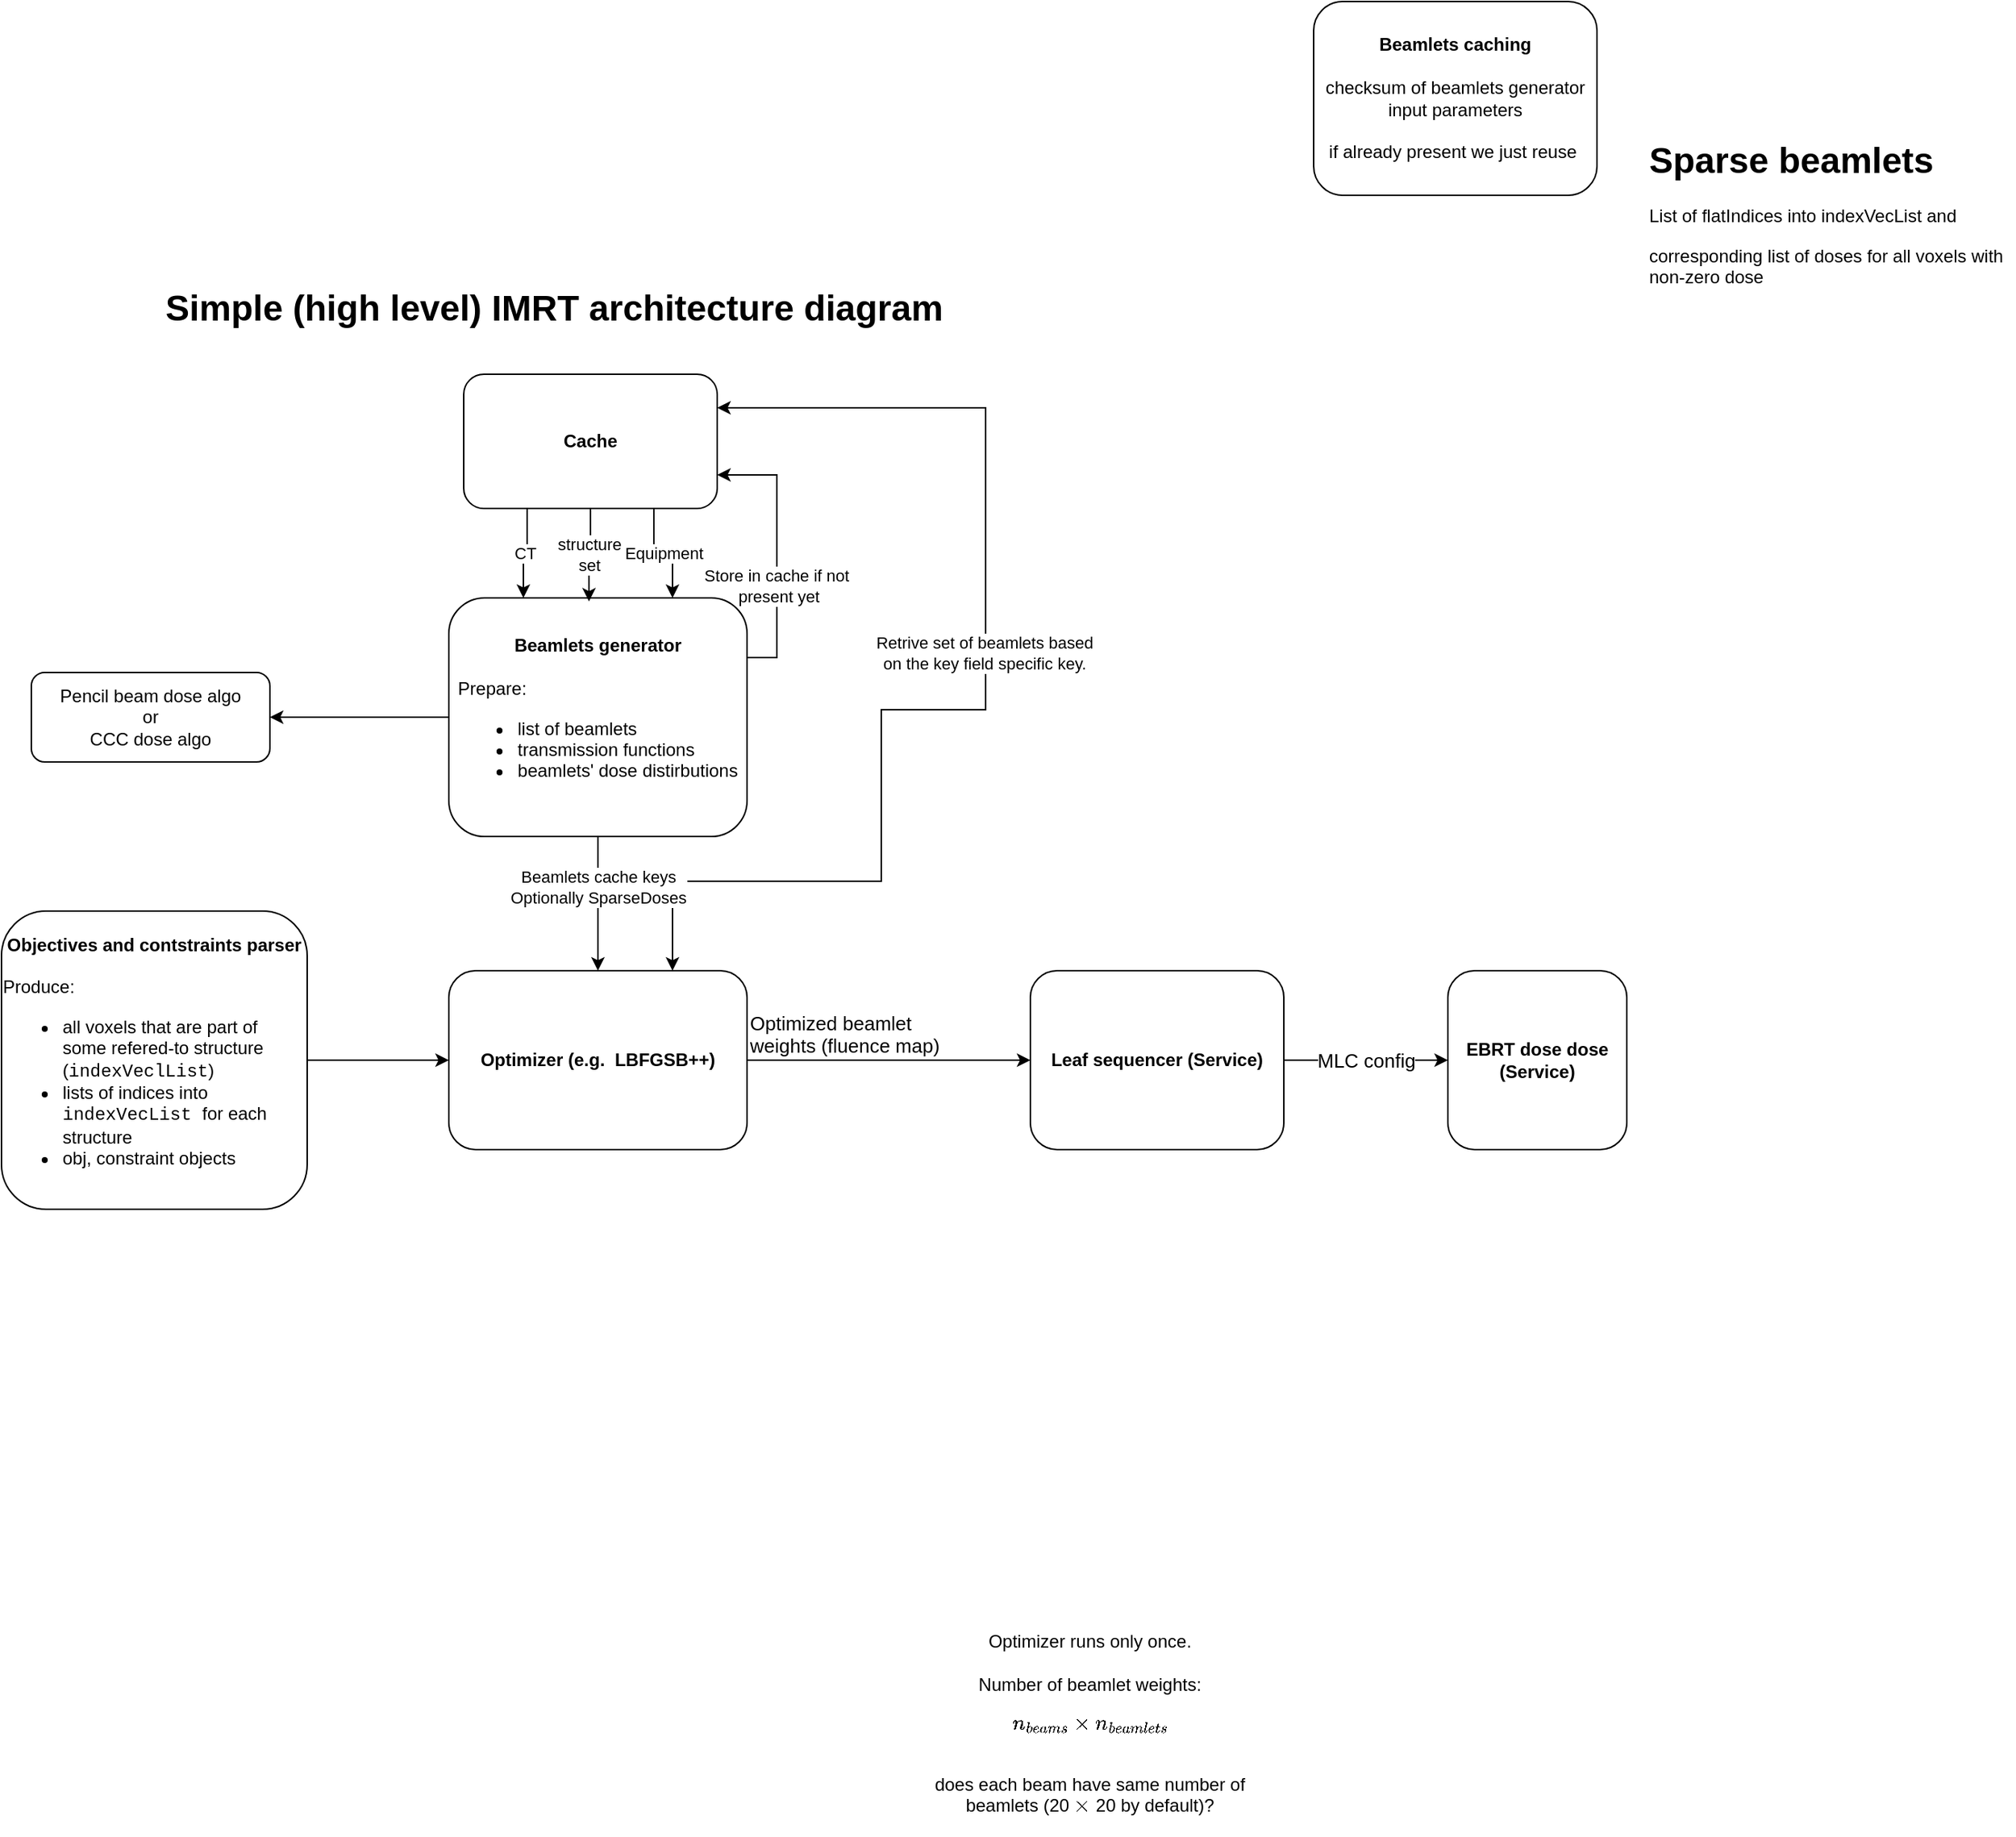 <mxfile version="17.4.2" type="device"><diagram id="Ul4whgZRuuseJkxmj0bC" name="Page-1"><mxGraphModel dx="2249" dy="2026" grid="1" gridSize="10" guides="1" tooltips="1" connect="1" arrows="1" fold="1" page="1" pageScale="1" pageWidth="827" pageHeight="1169" math="1" shadow="0"><root><mxCell id="0"/><mxCell id="1" parent="0"/><mxCell id="jKE9qSZC0ArLe0kZFRJk-13" style="edgeStyle=orthogonalEdgeStyle;rounded=0;orthogonalLoop=1;jettySize=auto;html=1;exitX=1;exitY=0.25;exitDx=0;exitDy=0;entryX=1;entryY=0.75;entryDx=0;entryDy=0;" parent="1" source="jKE9qSZC0ArLe0kZFRJk-2" target="jKE9qSZC0ArLe0kZFRJk-19" edge="1"><mxGeometry relative="1" as="geometry"/></mxCell><mxCell id="jKE9qSZC0ArLe0kZFRJk-14" value="Store in cache if not&amp;nbsp;&lt;br&gt;present yet" style="edgeLabel;html=1;align=center;verticalAlign=middle;resizable=0;points=[];" parent="jKE9qSZC0ArLe0kZFRJk-13" vertex="1" connectable="0"><mxGeometry x="-0.244" y="-1" relative="1" as="geometry"><mxPoint y="1" as="offset"/></mxGeometry></mxCell><mxCell id="ewnCOvOGds8RvKURDkEr-2" value="" style="edgeStyle=orthogonalEdgeStyle;rounded=0;orthogonalLoop=1;jettySize=auto;html=1;" edge="1" parent="1" source="jKE9qSZC0ArLe0kZFRJk-2" target="ewnCOvOGds8RvKURDkEr-1"><mxGeometry relative="1" as="geometry"/></mxCell><mxCell id="jKE9qSZC0ArLe0kZFRJk-2" value="&lt;b&gt;Beamlets generator&lt;/b&gt;&lt;br&gt;&lt;br&gt;&lt;div style=&quot;text-align: left&quot;&gt;&lt;span&gt;Prepare:&lt;/span&gt;&lt;/div&gt;&lt;ul&gt;&lt;li style=&quot;text-align: left&quot;&gt;list of beamlets&lt;/li&gt;&lt;li style=&quot;text-align: left&quot;&gt;transmission functions&lt;/li&gt;&lt;li style=&quot;text-align: left&quot;&gt;beamlets' dose distirbutions&lt;/li&gt;&lt;/ul&gt;" style="rounded=1;whiteSpace=wrap;html=1;verticalAlign=middle;" parent="1" vertex="1"><mxGeometry x="140" y="190" width="200" height="160" as="geometry"/></mxCell><mxCell id="jKE9qSZC0ArLe0kZFRJk-23" value="" style="edgeStyle=orthogonalEdgeStyle;rounded=0;orthogonalLoop=1;jettySize=auto;html=1;startArrow=classic;startFill=1;endArrow=none;endFill=0;" parent="1" source="jKE9qSZC0ArLe0kZFRJk-3" target="jKE9qSZC0ArLe0kZFRJk-22" edge="1"><mxGeometry relative="1" as="geometry"/></mxCell><mxCell id="jKE9qSZC0ArLe0kZFRJk-3" value="&lt;b&gt;Optimizer (e.g.&amp;nbsp; LBFGSB++)&lt;/b&gt;" style="rounded=1;whiteSpace=wrap;html=1;verticalAlign=middle;" parent="1" vertex="1"><mxGeometry x="140" y="440" width="200" height="120" as="geometry"/></mxCell><mxCell id="jKE9qSZC0ArLe0kZFRJk-16" style="edgeStyle=orthogonalEdgeStyle;rounded=0;orthogonalLoop=1;jettySize=auto;html=1;exitX=1;exitY=0.25;exitDx=0;exitDy=0;entryX=0.75;entryY=0;entryDx=0;entryDy=0;startArrow=classic;startFill=1;" parent="1" source="jKE9qSZC0ArLe0kZFRJk-19" target="jKE9qSZC0ArLe0kZFRJk-3" edge="1"><mxGeometry relative="1" as="geometry"><Array as="points"><mxPoint x="500" y="63"/><mxPoint x="500" y="265"/><mxPoint x="430" y="265"/><mxPoint x="430" y="380"/><mxPoint x="290" y="380"/></Array></mxGeometry></mxCell><mxCell id="jKE9qSZC0ArLe0kZFRJk-17" value="Retrive set of beamlets based&lt;br&gt;on the key field specific key." style="edgeLabel;html=1;align=center;verticalAlign=middle;resizable=0;points=[];" parent="jKE9qSZC0ArLe0kZFRJk-16" vertex="1" connectable="0"><mxGeometry x="-0.104" y="-1" relative="1" as="geometry"><mxPoint as="offset"/></mxGeometry></mxCell><mxCell id="jKE9qSZC0ArLe0kZFRJk-4" value="&lt;b&gt;Beamlets caching&lt;/b&gt;&lt;br&gt;&lt;br&gt;checksum of beamlets generator input parameters&lt;br&gt;&lt;br&gt;if already present we just reuse&amp;nbsp;" style="rounded=1;whiteSpace=wrap;html=1;verticalAlign=middle;" parent="1" vertex="1"><mxGeometry x="720" y="-210" width="190" height="130" as="geometry"/></mxCell><mxCell id="jKE9qSZC0ArLe0kZFRJk-28" value="" style="edgeStyle=orthogonalEdgeStyle;rounded=0;orthogonalLoop=1;jettySize=auto;html=1;startArrow=none;startFill=0;entryX=0;entryY=0.5;entryDx=0;entryDy=0;" parent="1" source="jKE9qSZC0ArLe0kZFRJk-5" target="jKE9qSZC0ArLe0kZFRJk-27" edge="1"><mxGeometry relative="1" as="geometry"><Array as="points"><mxPoint x="680" y="500"/><mxPoint x="680" y="500"/></Array></mxGeometry></mxCell><mxCell id="jKE9qSZC0ArLe0kZFRJk-30" value="MLC config" style="edgeLabel;html=1;align=center;verticalAlign=middle;resizable=0;points=[];fontSize=13;" parent="jKE9qSZC0ArLe0kZFRJk-28" vertex="1" connectable="0"><mxGeometry relative="1" as="geometry"><mxPoint as="offset"/></mxGeometry></mxCell><mxCell id="jKE9qSZC0ArLe0kZFRJk-5" value="&lt;b&gt;Leaf sequencer (Service)&lt;br&gt;&lt;/b&gt;" style="rounded=1;whiteSpace=wrap;html=1;verticalAlign=middle;" parent="1" vertex="1"><mxGeometry x="530" y="440" width="170" height="120" as="geometry"/></mxCell><mxCell id="jKE9qSZC0ArLe0kZFRJk-8" value="" style="endArrow=classic;html=1;rounded=0;edgeStyle=orthogonalEdgeStyle;exitX=1;exitY=0.5;exitDx=0;exitDy=0;entryX=0;entryY=0.5;entryDx=0;entryDy=0;" parent="1" source="jKE9qSZC0ArLe0kZFRJk-3" target="jKE9qSZC0ArLe0kZFRJk-5" edge="1"><mxGeometry relative="1" as="geometry"><mxPoint x="500" y="320" as="sourcePoint"/><mxPoint x="660" y="330" as="targetPoint"/></mxGeometry></mxCell><mxCell id="jKE9qSZC0ArLe0kZFRJk-10" value="Optimized beamlet&lt;br style=&quot;font-size: 13px;&quot;&gt;weights (fluence map)" style="edgeLabel;resizable=0;html=1;align=left;verticalAlign=bottom;fontSize=13;" parent="jKE9qSZC0ArLe0kZFRJk-8" connectable="0" vertex="1"><mxGeometry x="-1" relative="1" as="geometry"/></mxCell><mxCell id="jKE9qSZC0ArLe0kZFRJk-11" value="" style="endArrow=classic;html=1;rounded=0;edgeStyle=orthogonalEdgeStyle;exitX=0.5;exitY=1;exitDx=0;exitDy=0;entryX=0.5;entryY=0;entryDx=0;entryDy=0;" parent="1" source="jKE9qSZC0ArLe0kZFRJk-2" target="jKE9qSZC0ArLe0kZFRJk-3" edge="1"><mxGeometry width="50" height="50" relative="1" as="geometry"><mxPoint x="560" y="280" as="sourcePoint"/><mxPoint x="610" y="230" as="targetPoint"/></mxGeometry></mxCell><mxCell id="jKE9qSZC0ArLe0kZFRJk-12" value="Beamlets cache keys&lt;br&gt;Optionally SparseDoses" style="edgeLabel;html=1;align=center;verticalAlign=middle;resizable=0;points=[];" parent="jKE9qSZC0ArLe0kZFRJk-11" vertex="1" connectable="0"><mxGeometry x="-0.25" relative="1" as="geometry"><mxPoint as="offset"/></mxGeometry></mxCell><mxCell id="jKE9qSZC0ArLe0kZFRJk-20" value="CT" style="edgeStyle=orthogonalEdgeStyle;rounded=0;orthogonalLoop=1;jettySize=auto;html=1;exitX=0.25;exitY=1;exitDx=0;exitDy=0;entryX=0.25;entryY=0;entryDx=0;entryDy=0;startArrow=none;startFill=0;" parent="1" source="jKE9qSZC0ArLe0kZFRJk-19" target="jKE9qSZC0ArLe0kZFRJk-2" edge="1"><mxGeometry relative="1" as="geometry"/></mxCell><mxCell id="jKE9qSZC0ArLe0kZFRJk-21" value="Equipment" style="edgeStyle=orthogonalEdgeStyle;rounded=0;orthogonalLoop=1;jettySize=auto;html=1;exitX=0.75;exitY=1;exitDx=0;exitDy=0;entryX=0.75;entryY=0;entryDx=0;entryDy=0;startArrow=none;startFill=0;" parent="1" source="jKE9qSZC0ArLe0kZFRJk-19" target="jKE9qSZC0ArLe0kZFRJk-2" edge="1"><mxGeometry relative="1" as="geometry"/></mxCell><mxCell id="jKE9qSZC0ArLe0kZFRJk-34" value="structure&lt;br&gt;set" style="edgeStyle=orthogonalEdgeStyle;rounded=0;orthogonalLoop=1;jettySize=auto;html=1;exitX=0.5;exitY=1;exitDx=0;exitDy=0;entryX=0.47;entryY=0.015;entryDx=0;entryDy=0;entryPerimeter=0;startArrow=none;startFill=0;endArrow=classic;endFill=1;" parent="1" source="jKE9qSZC0ArLe0kZFRJk-19" target="jKE9qSZC0ArLe0kZFRJk-2" edge="1"><mxGeometry relative="1" as="geometry"/></mxCell><mxCell id="jKE9qSZC0ArLe0kZFRJk-19" value="&lt;b&gt;Cache&lt;br&gt;&lt;/b&gt;" style="rounded=1;whiteSpace=wrap;html=1;verticalAlign=middle;" parent="1" vertex="1"><mxGeometry x="150" y="40" width="170" height="90" as="geometry"/></mxCell><mxCell id="jKE9qSZC0ArLe0kZFRJk-22" value="&lt;b&gt;Objectives and contstraints parser&lt;br&gt;&lt;/b&gt;&lt;br&gt;&lt;div style=&quot;text-align: left&quot;&gt;&lt;span&gt;Produce:&lt;/span&gt;&lt;/div&gt;&lt;div style=&quot;text-align: left&quot;&gt;&lt;ul&gt;&lt;li&gt;all voxels that are part of some refered-to structure (&lt;font face=&quot;Courier New&quot;&gt;indexVeclList&lt;/font&gt;)&lt;/li&gt;&lt;li&gt;lists of indices into &lt;font face=&quot;Courier New&quot;&gt;indexVecList &lt;/font&gt;for each structure&lt;/li&gt;&lt;li&gt;obj, constraint objects&lt;/li&gt;&lt;/ul&gt;&lt;/div&gt;" style="whiteSpace=wrap;html=1;rounded=1;" parent="1" vertex="1"><mxGeometry x="-160" y="400" width="205" height="200" as="geometry"/></mxCell><mxCell id="jKE9qSZC0ArLe0kZFRJk-26" value="&lt;h1&gt;Simple (high level) IMRT architecture diagram&lt;/h1&gt;" style="text;html=1;strokeColor=none;fillColor=none;spacing=5;spacingTop=-20;whiteSpace=wrap;overflow=hidden;rounded=0;verticalAlign=middle;" parent="1" vertex="1"><mxGeometry x="-55" y="-20" width="554" height="45" as="geometry"/></mxCell><mxCell id="jKE9qSZC0ArLe0kZFRJk-27" value="&lt;b&gt;EBRT dose dose (Service)&lt;br&gt;&lt;/b&gt;" style="whiteSpace=wrap;html=1;rounded=1;" parent="1" vertex="1"><mxGeometry x="810" y="440" width="120" height="120" as="geometry"/></mxCell><mxCell id="jKE9qSZC0ArLe0kZFRJk-32" value="Optimizer runs only once.&lt;br&gt;&lt;br&gt;Number of beamlet weights: &lt;br&gt;$$n_{beams} \times n_{beamlets}$$&lt;br&gt;does each beam have same number of beamlets (20 \(\times\) 20 by default)?" style="text;html=1;strokeColor=none;fillColor=none;align=center;verticalAlign=middle;whiteSpace=wrap;rounded=0;" parent="1" vertex="1"><mxGeometry x="450" y="870" width="240" height="150" as="geometry"/></mxCell><mxCell id="jKE9qSZC0ArLe0kZFRJk-33" value="&lt;h1&gt;Sparse beamlets&lt;/h1&gt;&lt;p&gt;List of flatIndices into indexVecList and&lt;/p&gt;&lt;p&gt;corresponding list of doses for all voxels with non-zero dose&lt;/p&gt;" style="text;html=1;strokeColor=none;fillColor=none;spacing=5;spacingTop=-20;whiteSpace=wrap;overflow=hidden;rounded=0;align=left;verticalAlign=middle;" parent="1" vertex="1"><mxGeometry x="940" y="-120" width="250" height="120" as="geometry"/></mxCell><mxCell id="ewnCOvOGds8RvKURDkEr-1" value="Pencil beam dose algo&lt;br&gt;or&lt;br&gt;CCC dose algo" style="whiteSpace=wrap;html=1;rounded=1;" vertex="1" parent="1"><mxGeometry x="-140" y="240" width="160" height="60" as="geometry"/></mxCell></root></mxGraphModel></diagram></mxfile>